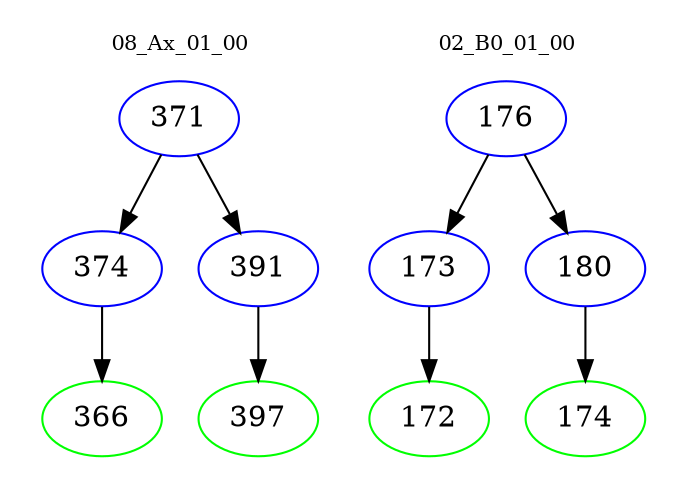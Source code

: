 digraph{
subgraph cluster_0 {
color = white
label = "08_Ax_01_00";
fontsize=10;
T0_371 [label="371", color="blue"]
T0_371 -> T0_374 [color="black"]
T0_374 [label="374", color="blue"]
T0_374 -> T0_366 [color="black"]
T0_366 [label="366", color="green"]
T0_371 -> T0_391 [color="black"]
T0_391 [label="391", color="blue"]
T0_391 -> T0_397 [color="black"]
T0_397 [label="397", color="green"]
}
subgraph cluster_1 {
color = white
label = "02_B0_01_00";
fontsize=10;
T1_176 [label="176", color="blue"]
T1_176 -> T1_173 [color="black"]
T1_173 [label="173", color="blue"]
T1_173 -> T1_172 [color="black"]
T1_172 [label="172", color="green"]
T1_176 -> T1_180 [color="black"]
T1_180 [label="180", color="blue"]
T1_180 -> T1_174 [color="black"]
T1_174 [label="174", color="green"]
}
}
